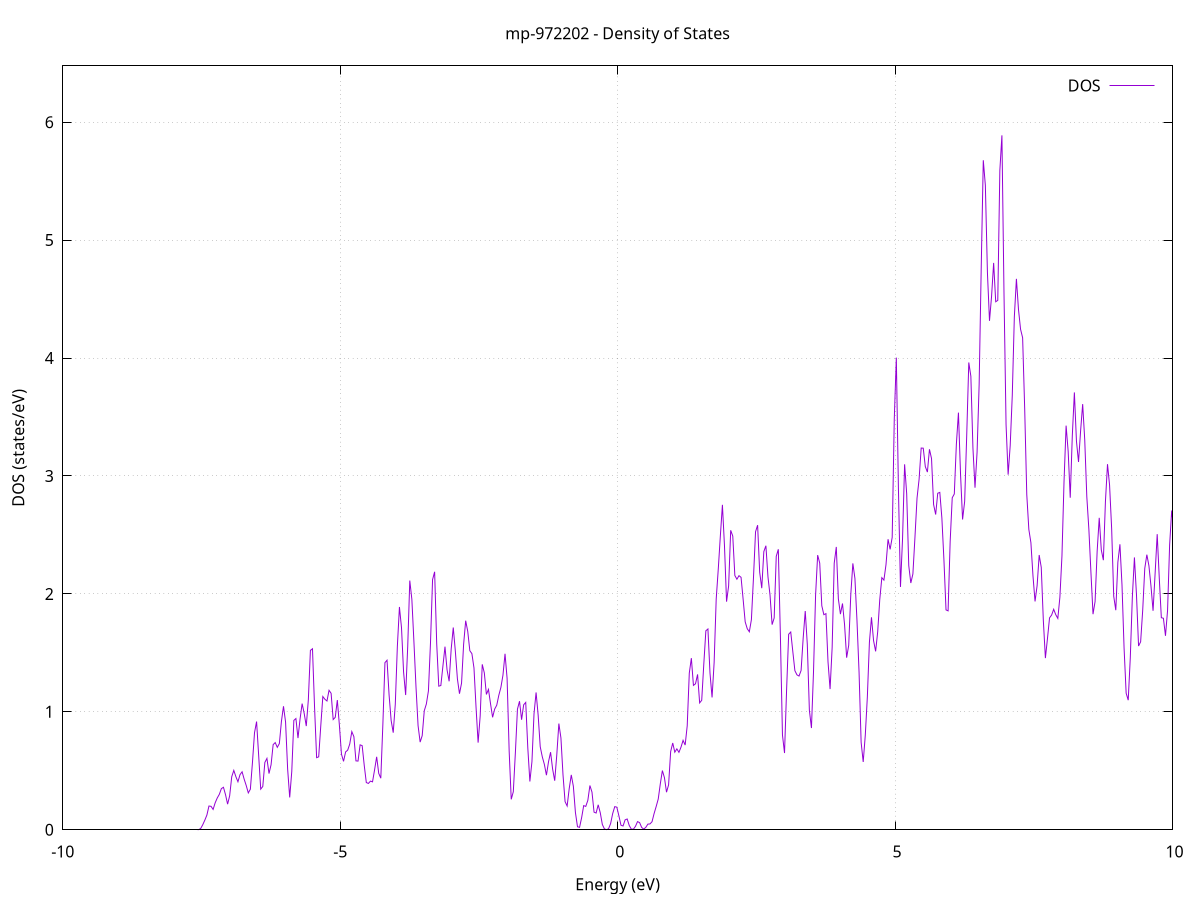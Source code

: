 set title 'mp-972202 - Density of States'
set xlabel 'Energy (eV)'
set ylabel 'DOS (states/eV)'
set grid
set xrange [-10:10]
set yrange [0:6.477]
set xzeroaxis lt -1
set terminal png size 800,600
set output 'mp-972202_dos_gnuplot.png'
plot '-' using 1:2 with lines title 'DOS'
-34.194600 0.000000
-34.157300 0.000000
-34.120000 0.000000
-34.082700 0.000000
-34.045300 0.000000
-34.008000 0.000000
-33.970700 0.000000
-33.933400 0.000000
-33.896100 0.000000
-33.858800 0.000000
-33.821500 0.000000
-33.784100 0.000000
-33.746800 0.000000
-33.709500 0.000000
-33.672200 0.000000
-33.634900 0.000000
-33.597600 0.000000
-33.560300 0.000000
-33.522900 0.000000
-33.485600 0.000000
-33.448300 0.000000
-33.411000 0.000000
-33.373700 0.000000
-33.336400 0.000000
-33.299100 0.000000
-33.261700 0.000000
-33.224400 0.000000
-33.187100 0.000000
-33.149800 0.000000
-33.112500 0.000000
-33.075200 0.000000
-33.037900 0.000000
-33.000500 0.000000
-32.963200 0.000000
-32.925900 0.000000
-32.888600 0.000000
-32.851300 0.000000
-32.814000 0.000000
-32.776700 0.000000
-32.739300 0.000000
-32.702000 0.000000
-32.664700 0.000000
-32.627400 0.000000
-32.590100 0.000000
-32.552800 0.000000
-32.515500 0.000000
-32.478100 0.000000
-32.440800 0.000000
-32.403500 0.000000
-32.366200 0.000000
-32.328900 0.000000
-32.291600 0.000000
-32.254300 0.000000
-32.216900 0.000000
-32.179600 0.000000
-32.142300 0.000000
-32.105000 0.000000
-32.067700 0.000000
-32.030400 0.000000
-31.993100 0.000000
-31.955700 0.000000
-31.918400 0.000000
-31.881100 0.000000
-31.843800 0.000000
-31.806500 0.000000
-31.769200 0.000000
-31.731900 0.000000
-31.694500 0.000000
-31.657200 0.000000
-31.619900 0.000000
-31.582600 0.000000
-31.545300 0.000000
-31.508000 0.000000
-31.470700 0.000000
-31.433300 0.000000
-31.396000 0.000000
-31.358700 0.000000
-31.321400 0.000000
-31.284100 0.000000
-31.246800 0.000000
-31.209500 0.000000
-31.172100 0.000000
-31.134800 0.000000
-31.097500 0.000000
-31.060200 0.000000
-31.022900 0.000000
-30.985600 0.000000
-30.948300 0.000700
-30.910900 0.046700
-30.873600 1.164200
-30.836300 11.062900
-30.799000 41.377500
-30.761700 61.744300
-30.724400 36.414300
-30.687100 8.266000
-30.649700 0.698400
-30.612400 0.021300
-30.575100 0.000200
-30.537800 0.000000
-30.500500 0.000000
-30.463200 0.000000
-30.425900 0.000000
-30.388500 0.000000
-30.351200 0.000000
-30.313900 0.000000
-30.276600 0.000000
-30.239300 0.000000
-30.202000 0.000000
-30.164700 0.000000
-30.127300 0.000000
-30.090000 0.000000
-30.052700 0.000000
-30.015400 0.000000
-29.978100 0.000000
-29.940800 0.000000
-29.903500 0.000000
-29.866100 0.000000
-29.828800 0.000000
-29.791500 0.000000
-29.754200 0.000000
-29.716900 0.000000
-29.679600 0.000000
-29.642300 0.000000
-29.605000 0.000000
-29.567600 0.000000
-29.530300 0.000000
-29.493000 0.000000
-29.455700 0.000000
-29.418400 0.000000
-29.381100 0.000000
-29.343800 0.000000
-29.306400 0.000000
-29.269100 0.000000
-29.231800 0.000000
-29.194500 0.000000
-29.157200 0.000000
-29.119900 0.000000
-29.082600 0.000000
-29.045200 0.000000
-29.007900 0.000000
-28.970600 0.000000
-28.933300 0.000000
-28.896000 0.000000
-28.858700 0.000000
-28.821400 0.000000
-28.784000 0.000000
-28.746700 0.000000
-28.709400 0.000000
-28.672100 0.000000
-28.634800 0.000000
-28.597500 0.000000
-28.560200 0.000000
-28.522800 0.000000
-28.485500 0.000000
-28.448200 0.000000
-28.410900 0.000000
-28.373600 0.000000
-28.336300 0.000000
-28.299000 0.000000
-28.261600 0.000000
-28.224300 0.000000
-28.187000 0.000000
-28.149700 0.000000
-28.112400 0.000000
-28.075100 0.000000
-28.037800 0.000000
-28.000400 0.000000
-27.963100 0.000000
-27.925800 0.000000
-27.888500 0.000000
-27.851200 0.000000
-27.813900 0.000000
-27.776600 0.000000
-27.739200 0.000000
-27.701900 0.000000
-27.664600 0.000000
-27.627300 0.000000
-27.590000 0.000000
-27.552700 0.000000
-27.515400 0.000000
-27.478000 0.000000
-27.440700 0.000000
-27.403400 0.000000
-27.366100 0.000000
-27.328800 0.000000
-27.291500 0.000000
-27.254200 0.000000
-27.216800 0.000000
-27.179500 0.000000
-27.142200 0.000000
-27.104900 0.000000
-27.067600 0.000000
-27.030300 0.000000
-26.993000 0.000000
-26.955600 0.000000
-26.918300 0.000000
-26.881000 0.000000
-26.843700 0.000000
-26.806400 0.000000
-26.769100 0.000000
-26.731800 0.000000
-26.694400 0.000000
-26.657100 0.000000
-26.619800 0.000000
-26.582500 0.000000
-26.545200 0.000000
-26.507900 0.000000
-26.470600 0.000000
-26.433200 0.000000
-26.395900 0.000000
-26.358600 0.000000
-26.321300 0.000000
-26.284000 0.000000
-26.246700 0.000000
-26.209400 0.000000
-26.172000 0.000000
-26.134700 0.000000
-26.097400 0.000000
-26.060100 0.000000
-26.022800 0.000000
-25.985500 0.000000
-25.948200 0.000000
-25.910800 0.000000
-25.873500 0.000000
-25.836200 0.000000
-25.798900 0.000000
-25.761600 0.000000
-25.724300 0.000000
-25.687000 0.000000
-25.649600 0.000000
-25.612300 0.000000
-25.575000 0.000000
-25.537700 0.000000
-25.500400 0.000000
-25.463100 0.000000
-25.425800 0.000000
-25.388400 0.000000
-25.351100 0.000000
-25.313800 0.000000
-25.276500 0.000000
-25.239200 0.000000
-25.201900 0.000000
-25.164600 0.000000
-25.127200 0.000000
-25.089900 0.000000
-25.052600 0.000000
-25.015300 0.000000
-24.978000 0.000000
-24.940700 0.000000
-24.903400 0.000000
-24.866000 0.000000
-24.828700 0.000000
-24.791400 0.000000
-24.754100 0.000000
-24.716800 0.000000
-24.679500 0.000000
-24.642200 0.000000
-24.604800 0.000000
-24.567500 0.000000
-24.530200 0.000000
-24.492900 0.000000
-24.455600 0.000000
-24.418300 0.000000
-24.381000 0.000000
-24.343600 0.000000
-24.306300 0.000000
-24.269000 0.000000
-24.231700 0.000000
-24.194400 0.000000
-24.157100 0.000000
-24.119800 0.000000
-24.082400 0.000000
-24.045100 0.000000
-24.007800 0.000000
-23.970500 0.000000
-23.933200 0.000000
-23.895900 0.000000
-23.858600 0.000000
-23.821200 0.000000
-23.783900 0.000000
-23.746600 0.000000
-23.709300 0.000000
-23.672000 0.000000
-23.634700 0.000000
-23.597400 0.000000
-23.560000 0.000000
-23.522700 0.000000
-23.485400 0.000000
-23.448100 0.000000
-23.410800 0.000000
-23.373500 0.000000
-23.336200 0.000000
-23.298800 0.000000
-23.261500 0.000000
-23.224200 0.000000
-23.186900 0.000000
-23.149600 0.000000
-23.112300 0.000000
-23.075000 0.000000
-23.037600 0.000000
-23.000300 0.000000
-22.963000 0.000000
-22.925700 0.000000
-22.888400 0.000000
-22.851100 0.000000
-22.813800 0.000000
-22.776400 0.000000
-22.739100 0.000000
-22.701800 0.000000
-22.664500 0.000000
-22.627200 0.000000
-22.589900 0.000000
-22.552600 0.000000
-22.515200 0.000000
-22.477900 0.000000
-22.440600 0.000000
-22.403300 0.000000
-22.366000 0.000000
-22.328700 0.000000
-22.291400 0.000000
-22.254000 0.000000
-22.216700 0.000000
-22.179400 0.000000
-22.142100 0.000000
-22.104800 0.000000
-22.067500 0.000000
-22.030200 0.000000
-21.992800 0.000000
-21.955500 0.000000
-21.918200 0.000000
-21.880900 0.000000
-21.843600 0.000000
-21.806300 0.000000
-21.769000 0.000000
-21.731600 0.000000
-21.694300 0.000000
-21.657000 0.000000
-21.619700 0.000000
-21.582400 0.000000
-21.545100 0.000000
-21.507800 0.000000
-21.470400 0.000000
-21.433100 0.000000
-21.395800 0.000000
-21.358500 0.000000
-21.321200 0.000000
-21.283900 0.000000
-21.246600 0.000000
-21.209200 0.000000
-21.171900 0.000000
-21.134600 0.000000
-21.097300 0.000000
-21.060000 0.000000
-21.022700 0.000000
-20.985400 0.000000
-20.948000 0.000000
-20.910700 0.000000
-20.873400 0.000000
-20.836100 0.000000
-20.798800 0.000000
-20.761500 0.000000
-20.724200 0.000000
-20.686800 0.000000
-20.649500 0.000000
-20.612200 0.000000
-20.574900 0.000000
-20.537600 0.000000
-20.500300 0.000000
-20.463000 0.000000
-20.425600 0.000000
-20.388300 0.000000
-20.351000 0.000000
-20.313700 0.000000
-20.276400 0.000000
-20.239100 0.000000
-20.201800 0.000000
-20.164400 0.000000
-20.127100 0.000000
-20.089800 0.000000
-20.052500 0.000000
-20.015200 0.000000
-19.977900 0.000000
-19.940600 0.000000
-19.903200 0.000000
-19.865900 0.000000
-19.828600 0.000000
-19.791300 0.000000
-19.754000 0.000000
-19.716700 0.000000
-19.679400 0.000000
-19.642000 0.000000
-19.604700 0.000000
-19.567400 0.000000
-19.530100 0.000000
-19.492800 0.000000
-19.455500 0.000000
-19.418200 0.000000
-19.380800 0.000000
-19.343500 0.000000
-19.306200 0.000000
-19.268900 0.000000
-19.231600 0.000000
-19.194300 0.000000
-19.157000 0.000000
-19.119600 0.000000
-19.082300 0.000000
-19.045000 0.000000
-19.007700 0.000000
-18.970400 0.000000
-18.933100 0.000000
-18.895800 0.000000
-18.858400 0.000000
-18.821100 0.000000
-18.783800 0.000000
-18.746500 0.000000
-18.709200 0.000000
-18.671900 0.000000
-18.634600 0.000000
-18.597200 0.000000
-18.559900 0.000000
-18.522600 0.000000
-18.485300 0.000000
-18.448000 0.000000
-18.410700 0.000000
-18.373400 0.000000
-18.336000 0.000000
-18.298700 0.000000
-18.261400 0.000000
-18.224100 0.000000
-18.186800 0.000000
-18.149500 0.000000
-18.112200 0.000000
-18.074800 0.000000
-18.037500 0.000000
-18.000200 0.000000
-17.962900 0.000000
-17.925600 0.000000
-17.888300 0.000000
-17.851000 0.000000
-17.813600 0.000000
-17.776300 0.000000
-17.739000 0.000000
-17.701700 0.000000
-17.664400 0.000000
-17.627100 0.000000
-17.589800 0.000000
-17.552400 0.000000
-17.515100 0.000000
-17.477800 0.000000
-17.440500 0.000000
-17.403200 0.000000
-17.365900 0.000000
-17.328600 0.000000
-17.291200 0.000000
-17.253900 0.000000
-17.216600 0.000000
-17.179300 0.000000
-17.142000 0.000000
-17.104700 0.000000
-17.067400 0.000000
-17.030000 0.000000
-16.992700 0.000000
-16.955400 0.000000
-16.918100 0.000000
-16.880800 0.000000
-16.843500 0.000000
-16.806200 0.000000
-16.768800 0.000000
-16.731500 0.000000
-16.694200 0.000000
-16.656900 0.000000
-16.619600 0.000000
-16.582300 0.000000
-16.545000 0.000000
-16.507600 0.000000
-16.470300 0.000000
-16.433000 0.000000
-16.395700 0.000000
-16.358400 0.000000
-16.321100 0.000000
-16.283800 0.000000
-16.246400 0.000000
-16.209100 0.000000
-16.171800 0.000000
-16.134500 0.000000
-16.097200 0.000000
-16.059900 0.000000
-16.022600 0.000000
-15.985200 0.000000
-15.947900 0.000000
-15.910600 0.000000
-15.873300 0.000000
-15.836000 0.000000
-15.798700 0.000000
-15.761400 0.000000
-15.724000 0.000000
-15.686700 0.000000
-15.649400 0.000000
-15.612100 0.000000
-15.574800 0.000000
-15.537500 0.000000
-15.500200 0.000000
-15.462800 0.000000
-15.425500 0.000000
-15.388200 0.000000
-15.350900 0.000000
-15.313600 0.000000
-15.276300 0.000000
-15.239000 0.000000
-15.201600 0.000000
-15.164300 0.000000
-15.127000 0.000000
-15.089700 0.000000
-15.052400 0.000000
-15.015100 0.000000
-14.977800 0.000000
-14.940400 0.000000
-14.903100 0.000000
-14.865800 0.000000
-14.828500 0.000000
-14.791200 0.000000
-14.753900 0.000000
-14.716600 0.000000
-14.679200 0.000000
-14.641900 0.000000
-14.604600 0.000000
-14.567300 0.000000
-14.530000 0.000000
-14.492700 0.000000
-14.455400 0.000000
-14.418000 0.000000
-14.380700 0.000000
-14.343400 0.000000
-14.306100 0.000000
-14.268800 0.000000
-14.231500 0.000000
-14.194200 0.000000
-14.156800 0.000000
-14.119500 0.000000
-14.082200 0.000000
-14.044900 0.000000
-14.007600 0.000000
-13.970300 0.000000
-13.933000 0.000000
-13.895600 0.000000
-13.858300 0.000000
-13.821000 0.000000
-13.783700 0.000000
-13.746400 0.000000
-13.709100 0.000000
-13.671800 0.000000
-13.634400 0.000000
-13.597100 0.000000
-13.559800 0.000000
-13.522500 0.000000
-13.485200 0.000000
-13.447900 0.000000
-13.410600 0.000000
-13.373200 0.000000
-13.335900 0.000000
-13.298600 0.000000
-13.261300 0.000000
-13.224000 0.000000
-13.186700 0.000000
-13.149400 0.000000
-13.112000 0.000000
-13.074700 0.000000
-13.037400 0.000000
-13.000100 0.000000
-12.962800 0.000000
-12.925500 0.000000
-12.888200 0.000000
-12.850800 0.000000
-12.813500 0.000000
-12.776200 0.000000
-12.738900 0.000000
-12.701600 0.000000
-12.664300 0.000000
-12.627000 0.000000
-12.589600 0.000000
-12.552300 0.000000
-12.515000 0.000000
-12.477700 0.000000
-12.440400 0.000000
-12.403100 0.000000
-12.365800 0.000000
-12.328400 0.000000
-12.291100 0.000000
-12.253800 0.000000
-12.216500 0.000000
-12.179200 0.000000
-12.141900 0.000000
-12.104600 0.000000
-12.067200 0.000000
-12.029900 0.000000
-11.992600 0.000000
-11.955300 0.000000
-11.918000 0.000000
-11.880700 0.000000
-11.843400 0.000000
-11.806000 0.000000
-11.768700 0.000000
-11.731400 0.000000
-11.694100 0.000000
-11.656800 0.000000
-11.619500 0.000000
-11.582200 0.000000
-11.544800 0.000000
-11.507500 0.000000
-11.470200 0.000000
-11.432900 0.000000
-11.395600 0.000000
-11.358300 0.000000
-11.321000 0.000000
-11.283600 0.000000
-11.246300 0.000000
-11.209000 0.000000
-11.171700 0.000000
-11.134400 0.000000
-11.097100 0.000000
-11.059800 0.000000
-11.022400 0.000000
-10.985100 0.000000
-10.947800 0.000000
-10.910500 0.000000
-10.873200 0.000000
-10.835900 0.000000
-10.798600 0.000000
-10.761300 0.000000
-10.723900 0.000000
-10.686600 0.000000
-10.649300 0.000000
-10.612000 0.000000
-10.574700 0.000000
-10.537400 0.000000
-10.500100 0.000000
-10.462700 0.000000
-10.425400 0.000000
-10.388100 0.000000
-10.350800 0.000000
-10.313500 0.000000
-10.276200 0.000000
-10.238900 0.000000
-10.201500 0.000000
-10.164200 0.000000
-10.126900 0.000000
-10.089600 0.000000
-10.052300 0.000000
-10.015000 0.000000
-9.977700 0.000000
-9.940300 0.000000
-9.903000 0.000000
-9.865700 0.000000
-9.828400 0.000000
-9.791100 0.000000
-9.753800 0.000000
-9.716500 0.000000
-9.679100 0.000000
-9.641800 0.000000
-9.604500 0.000000
-9.567200 0.000000
-9.529900 0.000000
-9.492600 0.000000
-9.455300 0.000000
-9.417900 0.000000
-9.380600 0.000000
-9.343300 0.000000
-9.306000 0.000000
-9.268700 0.000000
-9.231400 0.000000
-9.194100 0.000000
-9.156700 0.000000
-9.119400 0.000000
-9.082100 0.000000
-9.044800 0.000000
-9.007500 0.000000
-8.970200 0.000000
-8.932900 0.000000
-8.895500 0.000000
-8.858200 0.000000
-8.820900 0.000000
-8.783600 0.000000
-8.746300 0.000000
-8.709000 0.000000
-8.671700 0.000000
-8.634300 0.000000
-8.597000 0.000000
-8.559700 0.000000
-8.522400 0.000000
-8.485100 0.000000
-8.447800 0.000000
-8.410500 0.000000
-8.373100 0.000000
-8.335800 0.000000
-8.298500 0.000000
-8.261200 0.000000
-8.223900 0.000000
-8.186600 0.000000
-8.149300 0.000000
-8.111900 0.000000
-8.074600 0.000000
-8.037300 0.000000
-8.000000 0.000000
-7.962700 0.000000
-7.925400 0.000000
-7.888100 0.000000
-7.850700 0.000000
-7.813400 0.000000
-7.776100 0.000000
-7.738800 0.000000
-7.701500 0.000000
-7.664200 0.000000
-7.626900 0.000000
-7.589500 0.000000
-7.552200 0.001100
-7.514900 0.010700
-7.477600 0.042700
-7.440300 0.081400
-7.403000 0.124800
-7.365700 0.201400
-7.328300 0.198900
-7.291000 0.172500
-7.253700 0.228700
-7.216400 0.269400
-7.179100 0.300300
-7.141800 0.349100
-7.104500 0.360300
-7.067100 0.297500
-7.029800 0.217200
-6.992500 0.288200
-6.955200 0.449800
-6.917900 0.503500
-6.880600 0.450200
-6.843300 0.407100
-6.805900 0.467300
-6.768600 0.491500
-6.731300 0.429200
-6.694000 0.374800
-6.656700 0.312500
-6.619400 0.344000
-6.582100 0.568000
-6.544700 0.822800
-6.507400 0.917600
-6.470100 0.632700
-6.432800 0.344500
-6.395500 0.367300
-6.358200 0.570900
-6.320900 0.605100
-6.283500 0.476600
-6.246200 0.551600
-6.208900 0.721900
-6.171600 0.739300
-6.134300 0.699000
-6.097000 0.730900
-6.059700 0.918900
-6.022300 1.047200
-5.985000 0.913500
-5.947700 0.514700
-5.910400 0.274300
-5.873100 0.494400
-5.835800 0.927500
-5.798500 0.943200
-5.761100 0.777200
-5.723800 0.939200
-5.686500 1.069800
-5.649200 0.986400
-5.611900 0.879100
-5.574600 1.101800
-5.537300 1.521100
-5.499900 1.534800
-5.462600 1.039600
-5.425300 0.611400
-5.388000 0.618500
-5.350700 0.880500
-5.313400 1.129900
-5.276100 1.106500
-5.238700 1.091900
-5.201400 1.182600
-5.164100 1.157000
-5.126800 0.934700
-5.089500 0.953200
-5.052200 1.099700
-5.014900 0.886200
-4.977500 0.640800
-4.940200 0.580300
-4.902900 0.660200
-4.865600 0.675000
-4.828300 0.727200
-4.791000 0.832300
-4.753700 0.789600
-4.716300 0.584200
-4.679000 0.582400
-4.641700 0.720200
-4.604400 0.713500
-4.567100 0.546200
-4.529800 0.400500
-4.492500 0.392800
-4.455100 0.412500
-4.417800 0.406400
-4.380500 0.508700
-4.343200 0.618900
-4.305900 0.478300
-4.268600 0.437300
-4.231300 0.896000
-4.193900 1.417000
-4.156600 1.437600
-4.119300 1.143800
-4.082000 0.926300
-4.044700 0.823400
-4.007400 1.064200
-3.970100 1.556200
-3.932700 1.889000
-3.895400 1.712700
-3.858100 1.337900
-3.820800 1.142400
-3.783500 1.554300
-3.746200 2.113000
-3.708900 1.954200
-3.671500 1.591600
-3.634200 1.210400
-3.596900 0.882900
-3.559600 0.743300
-3.522300 0.798300
-3.485000 1.009300
-3.447700 1.066200
-3.410300 1.177300
-3.373000 1.585200
-3.335700 2.120900
-3.298400 2.187400
-3.261100 1.578500
-3.223800 1.217700
-3.186500 1.223000
-3.149100 1.388400
-3.111800 1.552500
-3.074500 1.355500
-3.037200 1.258900
-2.999900 1.532600
-2.962600 1.715000
-2.925300 1.515600
-2.887900 1.279600
-2.850600 1.153500
-2.813300 1.243400
-2.776000 1.572500
-2.738700 1.772900
-2.701400 1.681300
-2.664100 1.518300
-2.626700 1.493400
-2.589400 1.372500
-2.552100 1.039100
-2.514800 0.738800
-2.477500 0.964900
-2.440200 1.402700
-2.402900 1.330300
-2.365500 1.147600
-2.328200 1.190200
-2.290900 1.068400
-2.253600 0.953500
-2.216300 1.023300
-2.179000 1.056300
-2.141700 1.140200
-2.104300 1.207000
-2.067000 1.310800
-2.029700 1.492000
-1.992400 1.283900
-1.955100 0.666200
-1.917800 0.258100
-1.880500 0.322300
-1.843100 0.654100
-1.805800 1.022800
-1.768500 1.090300
-1.731200 0.933200
-1.693900 1.059600
-1.656600 1.080100
-1.619300 0.694200
-1.581900 0.409300
-1.544600 0.577300
-1.507300 0.983200
-1.470000 1.164400
-1.432700 0.971900
-1.395400 0.704500
-1.358100 0.618600
-1.320700 0.554500
-1.283400 0.462700
-1.246100 0.576300
-1.208800 0.657900
-1.171500 0.513500
-1.134200 0.416000
-1.096900 0.635000
-1.059500 0.900600
-1.022200 0.778700
-0.984900 0.466300
-0.947600 0.238800
-0.910300 0.201600
-0.873000 0.348700
-0.835700 0.465200
-0.798300 0.369100
-0.761000 0.146400
-0.723700 0.025500
-0.686400 0.020600
-0.649100 0.102700
-0.611800 0.204800
-0.574500 0.198200
-0.537100 0.249700
-0.499800 0.375300
-0.462500 0.319100
-0.425200 0.149500
-0.387900 0.142000
-0.350600 0.212000
-0.313300 0.144400
-0.275900 0.045000
-0.238600 0.007400
-0.201300 0.001100
-0.164000 0.008500
-0.126700 0.052500
-0.089400 0.137600
-0.052100 0.196100
-0.014700 0.191800
0.022600 0.117900
0.059900 0.038400
0.097200 0.032100
0.134500 0.084100
0.171800 0.091500
0.209100 0.036100
0.246500 0.005400
0.283800 0.004800
0.321100 0.029200
0.358400 0.069200
0.395700 0.060700
0.433000 0.019900
0.470300 0.005500
0.507700 0.020600
0.545000 0.048000
0.582300 0.049500
0.619600 0.068100
0.656900 0.137400
0.694200 0.197000
0.731500 0.260600
0.768900 0.389500
0.806200 0.502200
0.843500 0.441500
0.880800 0.318600
0.918100 0.380700
0.955400 0.663000
0.992700 0.736100
1.030100 0.657700
1.067400 0.685900
1.104700 0.656700
1.142000 0.700700
1.179300 0.758300
1.216600 0.718300
1.253900 0.881600
1.291300 1.328400
1.328600 1.455200
1.365900 1.224400
1.403200 1.237800
1.440500 1.317400
1.477800 1.075800
1.515100 1.098100
1.552500 1.403200
1.589800 1.687200
1.627100 1.702600
1.664400 1.329000
1.701700 1.122100
1.739000 1.417600
1.776300 1.955900
1.813700 2.211200
1.851000 2.490800
1.888300 2.755000
1.925600 2.406100
1.962900 1.934100
2.000200 2.067800
2.037500 2.539300
2.074900 2.489800
2.112200 2.156100
2.149500 2.124600
2.186800 2.154400
2.224100 2.140500
2.261400 1.955600
2.298700 1.762800
2.336100 1.704500
2.373400 1.678900
2.410700 1.781900
2.448000 2.136200
2.485300 2.526900
2.522600 2.582800
2.559900 2.183600
2.597300 2.048400
2.634600 2.358700
2.671900 2.408300
2.709200 2.145200
2.746500 1.987600
2.783800 1.739500
2.821100 1.795700
2.858500 2.318700
2.895800 2.378300
2.933100 1.644700
2.970400 0.804000
3.007700 0.650800
3.045000 1.187600
3.082300 1.657900
3.119700 1.676800
3.157000 1.511400
3.194300 1.348900
3.231600 1.313600
3.268900 1.303400
3.306200 1.350600
3.343500 1.622600
3.380900 1.854700
3.418200 1.572000
3.455500 1.014000
3.492800 0.862700
3.530100 1.340700
3.567400 1.989100
3.604700 2.328700
3.642100 2.261300
3.679400 1.899400
3.716700 1.823800
3.754000 1.832600
3.791300 1.424700
3.828600 1.193000
3.865900 1.545200
3.903300 2.260500
3.940600 2.398200
3.977900 1.958000
4.015200 1.828600
4.052500 1.918500
4.089800 1.738700
4.127100 1.459200
4.164500 1.564100
4.201800 1.993700
4.239100 2.258700
4.276400 2.131300
4.313700 1.771400
4.351000 1.335400
4.388300 0.741300
4.425700 0.575200
4.463000 0.800300
4.500300 1.125700
4.537600 1.589900
4.574900 1.801400
4.612200 1.604500
4.649500 1.512700
4.686900 1.678600
4.724200 1.952300
4.761500 2.137500
4.798800 2.116900
4.836100 2.246900
4.873400 2.463400
4.910700 2.377500
4.948100 2.479200
4.985400 3.479900
5.022700 4.003200
5.060000 2.901700
5.097300 2.058900
5.134600 2.466500
5.171900 3.098600
5.209300 2.849800
5.246600 2.240100
5.283900 2.092200
5.321200 2.169000
5.358500 2.481400
5.395800 2.812500
5.433100 2.972800
5.470500 3.236700
5.507800 3.235500
5.545100 3.078900
5.582400 3.032800
5.619700 3.226200
5.657000 3.147600
5.694300 2.758100
5.731700 2.672900
5.769000 2.853400
5.806300 2.860600
5.843600 2.642700
5.880900 2.284300
5.918200 1.864300
5.955500 1.856100
5.992900 2.444100
6.030200 2.815200
6.067500 2.847200
6.104800 3.270300
6.142100 3.537000
6.179400 3.020000
6.216700 2.631000
6.254100 2.783900
6.291400 3.346100
6.328700 3.962100
6.366000 3.845600
6.403300 3.237000
6.440600 2.900300
6.477900 3.200200
6.515300 3.776200
6.552600 4.763500
6.589900 5.676800
6.627200 5.464500
6.664500 4.724000
6.701800 4.315300
6.739100 4.523000
6.776500 4.806500
6.813800 4.477000
6.851100 4.488700
6.888400 5.589700
6.925700 5.887900
6.963000 4.553600
7.000300 3.435400
7.037700 3.010900
7.075000 3.257600
7.112300 3.682300
7.149600 4.349300
7.186900 4.671100
7.224200 4.412100
7.261500 4.244400
7.298900 4.171700
7.336200 3.567900
7.373500 2.842500
7.410800 2.546700
7.448100 2.434600
7.485400 2.153700
7.522700 1.936000
7.560100 2.070200
7.597400 2.329700
7.634700 2.224900
7.672000 1.776400
7.709300 1.455600
7.746600 1.621500
7.783900 1.796700
7.821300 1.820400
7.858600 1.869500
7.895900 1.823900
7.933200 1.792100
7.970500 1.972600
8.007800 2.322000
8.045100 2.952200
8.082500 3.426600
8.119800 3.207500
8.157100 2.815700
8.194400 3.342000
8.231700 3.708000
8.269000 3.295500
8.306300 3.118400
8.343600 3.380800
8.381000 3.609300
8.418300 3.306000
8.455600 2.824100
8.492900 2.546400
8.530200 2.179600
8.567500 1.828100
8.604800 1.935600
8.642200 2.362400
8.679500 2.644700
8.716800 2.373000
8.754100 2.285800
8.791400 2.784100
8.828700 3.099900
8.866000 2.922400
8.903400 2.553200
8.940700 1.980200
8.978000 1.861800
9.015300 2.268500
9.052600 2.420700
9.089900 2.074400
9.127200 1.542200
9.164600 1.158300
9.201900 1.098800
9.239200 1.456700
9.276500 1.974800
9.313800 2.309100
9.351100 1.990900
9.388400 1.557900
9.425800 1.594100
9.463100 1.861600
9.500400 2.216100
9.537700 2.332600
9.575000 2.238900
9.612300 2.065900
9.649600 1.856700
9.687000 2.176200
9.724300 2.506500
9.761600 2.135300
9.798900 1.798100
9.836200 1.793400
9.873500 1.644700
9.910800 1.857900
9.948200 2.415000
9.985500 2.706800
10.022800 2.550300
10.060100 2.519900
10.097400 3.250100
10.134700 3.628700
10.172000 3.230000
10.209400 3.384900
10.246700 4.071500
10.284000 4.095100
10.321300 3.282500
10.358600 3.162100
10.395900 3.834300
10.433200 3.844100
10.470600 3.399900
10.507900 3.259200
10.545200 2.898200
10.582500 2.503300
10.619800 2.447900
10.657100 2.486300
10.694400 2.144000
10.731800 1.942200
10.769100 2.112700
10.806400 2.107500
10.843700 2.046300
10.881000 2.617300
10.918300 2.996400
10.955600 2.738400
10.993000 2.708700
11.030300 2.487500
11.067600 1.971800
11.104900 2.016400
11.142200 2.236400
11.179500 2.287900
11.216800 2.498600
11.254200 2.452400
11.291500 2.392400
11.328800 2.423800
11.366100 2.246800
11.403400 2.123400
11.440700 2.134600
11.478000 2.060400
11.515400 1.836600
11.552700 2.336100
11.590000 3.158800
11.627300 3.239600
11.664600 3.045300
11.701900 3.260300
11.739200 3.679700
11.776600 3.520500
11.813900 2.502600
11.851200 1.706700
11.888500 1.386800
11.925800 1.310300
11.963100 1.387000
12.000400 1.240000
12.037800 1.107400
12.075100 1.418000
12.112400 1.720900
12.149700 1.544700
12.187000 1.373300
12.224300 1.486600
12.261600 1.701400
12.299000 1.707200
12.336300 1.548700
12.373600 1.398600
12.410900 1.455600
12.448200 1.742700
12.485500 1.965500
12.522800 1.822000
12.560200 1.563400
12.597500 1.597700
12.634800 1.577100
12.672100 1.529100
12.709400 1.243000
12.746700 0.836000
12.784000 0.782600
12.821400 0.951100
12.858700 1.245800
12.896000 1.294600
12.933300 0.960900
12.970600 0.993000
13.007900 1.552000
13.045200 1.828700
13.082600 1.432200
13.119900 0.975700
13.157200 0.607600
13.194500 0.536100
13.231800 0.710600
13.269100 0.749500
13.306400 0.736100
13.343800 0.681100
13.381100 0.399700
13.418400 0.307900
13.455700 0.550800
13.493000 0.770700
13.530300 0.760400
13.567600 0.629500
13.605000 0.714800
13.642300 0.899600
13.679600 0.922600
13.716900 0.877300
13.754200 0.806000
13.791500 0.894800
13.828800 1.078500
13.866200 1.218200
13.903500 1.365800
13.940800 1.594200
13.978100 1.790900
14.015400 2.014300
14.052700 2.011500
14.090000 2.029600
14.127400 2.267100
14.164700 2.395300
14.202000 2.149900
14.239300 1.499000
14.276600 1.287700
14.313900 1.804800
14.351200 2.117700
14.388600 1.929800
14.425900 1.710900
14.463200 1.724800
14.500500 1.878900
14.537800 1.934100
14.575100 1.555400
14.612400 0.882300
14.649800 0.681700
14.687100 0.824800
14.724400 0.827500
14.761700 0.687400
14.799000 0.482800
14.836300 0.373600
14.873600 0.441900
14.911000 0.494300
14.948300 0.635600
14.985600 0.961700
15.022900 1.281100
15.060200 1.300000
15.097500 1.291500
15.134800 1.466300
15.172200 1.390100
15.209500 1.162300
15.246800 1.346400
15.284100 1.546000
15.321400 1.313800
15.358700 0.951900
15.396000 1.090000
15.433400 1.794200
15.470700 2.251000
15.508000 2.412200
15.545300 2.303300
15.582600 2.165000
15.619900 2.273700
15.657200 2.000100
15.694600 1.947000
15.731900 2.377100
15.769200 2.159500
15.806500 1.866000
15.843800 2.246400
15.881100 2.527000
15.918400 2.451200
15.955800 2.382400
15.993100 2.291500
16.030400 2.154900
16.067700 2.101300
16.105000 2.478300
16.142300 2.951400
16.179600 2.881000
16.217000 3.014500
16.254300 3.007100
16.291600 2.218400
16.328900 1.576300
16.366200 1.562300
16.403500 2.059300
16.440800 2.259700
16.478200 2.297500
16.515500 2.393400
16.552800 2.552400
16.590100 2.710500
16.627400 2.530900
16.664700 2.309100
16.702000 2.172900
16.739400 2.148900
16.776700 2.490200
16.814000 3.369100
16.851300 3.437200
16.888600 2.581600
16.925900 2.233900
16.963200 2.205500
17.000600 2.134100
17.037900 2.197700
17.075200 2.264700
17.112500 2.130000
17.149800 1.959500
17.187100 1.828600
17.224400 1.667600
17.261800 1.829000
17.299100 2.060700
17.336400 2.003800
17.373700 1.965900
17.411000 2.117100
17.448300 2.192900
17.485600 2.209300
17.523000 2.059200
17.560300 1.803800
17.597600 1.698800
17.634900 1.433300
17.672200 1.245300
17.709500 1.599500
17.746800 2.380400
17.784200 2.704600
17.821500 2.504400
17.858800 2.010100
17.896100 1.293200
17.933400 0.895400
17.970700 0.704600
18.008000 0.588100
18.045400 0.768200
18.082700 1.078900
18.120000 1.430400
18.157300 1.969400
18.194600 2.054000
18.231900 1.742000
18.269200 1.887300
18.306600 2.293800
18.343900 2.115100
18.381200 1.827500
18.418500 1.874800
18.455800 1.555700
18.493100 0.994100
18.530400 0.751700
18.567800 0.716600
18.605100 0.832100
18.642400 1.064700
18.679700 1.033800
18.717000 0.953300
18.754300 1.339900
18.791600 2.222700
18.829000 3.145000
18.866300 2.845000
18.903600 2.023800
18.940900 2.018800
18.978200 2.219600
19.015500 2.090800
19.052800 2.157500
19.090200 2.218800
19.127500 2.215600
19.164800 2.662000
19.202100 2.789300
19.239400 2.236600
19.276700 2.017800
19.314000 2.121400
19.351400 2.353000
19.388700 2.580600
19.426000 2.631100
19.463300 2.800300
19.500600 2.477600
19.537900 1.845400
19.575200 1.678700
19.612600 1.916400
19.649900 2.190000
19.687200 2.371500
19.724500 2.292900
19.761800 1.971700
19.799100 3.472800
19.836400 12.784200
19.873800 24.147400
19.911100 18.484300
19.948400 6.811700
19.985700 2.514900
20.023000 1.744900
20.060300 1.715800
20.097600 2.065200
20.135000 2.597000
20.172300 3.090000
20.209600 2.781800
20.246900 2.160100
20.284200 2.051700
20.321500 2.179400
20.358800 2.280600
20.396200 2.232800
20.433500 1.982000
20.470800 1.727800
20.508100 1.548200
20.545400 1.531800
20.582700 1.641500
20.620000 2.122600
20.657400 2.498600
20.694700 2.308700
20.732000 2.113200
20.769300 2.035100
20.806600 1.822700
20.843900 1.635400
20.881200 1.779400
20.918600 2.243600
20.955900 2.471900
20.993200 3.090100
21.030500 3.355000
21.067800 2.785300
21.105100 2.782400
21.142400 3.051600
21.179800 2.453300
21.217100 1.672700
21.254400 1.556800
21.291700 2.046800
21.329000 2.585800
21.366300 2.532300
21.403600 2.208300
21.441000 2.350500
21.478300 2.834000
21.515600 3.143100
21.552900 2.847700
21.590200 2.365200
21.627500 2.336200
21.664800 2.822500
21.702200 2.519600
21.739500 1.780800
21.776800 1.474000
21.814100 1.603800
21.851400 2.195400
21.888700 2.802100
21.926000 2.972400
21.963400 2.756200
22.000700 2.594200
22.038000 2.391700
22.075300 2.195200
22.112600 2.237700
22.149900 2.343000
22.187200 2.309400
22.224600 2.425500
22.261900 2.607000
22.299200 2.472000
22.336500 2.500900
22.373800 2.445600
22.411100 2.451100
22.448400 2.494500
22.485800 2.285200
22.523100 2.564500
22.560400 3.043500
22.597700 2.931300
22.635000 2.523800
22.672300 2.467500
22.709600 2.713300
22.747000 2.705900
22.784300 2.655900
22.821600 2.961600
22.858900 2.940500
22.896200 2.287400
22.933500 2.093400
22.970800 2.055100
23.008200 1.911500
23.045500 1.955200
23.082800 1.958000
23.120100 1.979500
23.157400 1.904300
23.194700 1.980400
23.232000 2.393300
23.269400 2.689800
23.306700 2.587000
23.344000 2.320600
23.381300 2.107600
23.418600 2.078200
23.455900 2.129200
23.493200 2.259200
23.530600 2.969400
23.567900 3.583300
23.605200 3.342300
23.642500 3.220100
23.679800 3.393600
23.717100 3.029100
23.754400 2.693300
23.791800 2.769800
23.829100 2.788700
23.866400 2.835300
23.903700 2.919600
23.941000 2.889400
23.978300 2.922900
24.015600 2.847800
24.053000 2.318300
24.090300 1.834800
24.127600 1.885400
24.164900 1.994400
24.202200 2.117800
24.239500 2.810100
24.276800 3.461400
24.314200 3.117900
24.351500 2.397300
24.388800 1.778500
24.426100 1.252700
24.463400 1.389700
24.500700 1.894000
24.538000 2.202900
24.575400 2.674100
24.612700 3.083300
24.650000 3.262000
24.687300 3.520800
24.724600 3.852800
24.761900 3.926700
24.799200 3.545500
24.836600 2.952900
24.873900 2.210500
24.911200 1.490300
24.948500 1.206200
24.985800 1.472700
25.023100 2.220100
25.060400 2.899100
25.097800 2.824900
25.135100 2.633000
25.172400 2.817700
25.209700 3.011000
25.247000 3.166500
25.284300 2.914400
25.321600 2.614600
25.359000 2.644000
25.396300 2.660300
25.433600 2.452400
25.470900 2.241900
25.508200 2.082600
25.545500 1.993400
25.582800 2.120600
25.620200 2.714500
25.657500 3.335400
25.694800 3.425800
25.732100 3.039000
25.769400 2.682200
25.806700 2.573700
25.844000 2.811100
25.881400 3.032400
25.918700 2.753200
25.956000 2.463700
25.993300 2.363300
26.030600 2.211400
26.067900 2.488900
26.105200 2.783000
26.142600 2.726000
26.179900 2.931000
26.217200 2.931000
26.254500 2.671000
26.291800 2.331100
26.329100 1.983300
26.366400 2.212300
26.403800 2.884700
26.441100 3.418900
26.478400 3.380200
26.515700 3.041800
26.553000 2.914800
26.590300 2.746100
26.627600 2.467800
26.665000 2.321000
26.702300 2.575200
26.739600 2.753300
26.776900 2.745200
26.814200 2.848300
26.851500 2.655300
26.888800 2.192600
26.926200 2.299200
26.963500 2.864200
27.000800 2.997600
27.038100 2.686700
27.075400 2.340300
27.112700 2.606300
27.150000 3.117900
27.187400 3.008500
27.224700 2.558200
27.262000 2.448300
27.299300 2.720900
27.336600 2.618500
27.373900 1.962000
27.411200 1.910300
27.448500 2.550100
27.485900 2.805100
27.523200 2.592500
27.560500 2.296100
27.597800 2.435100
27.635100 2.747100
27.672400 2.664700
27.709700 2.721100
27.747100 2.981600
27.784400 2.921700
27.821700 2.536100
27.859000 2.180900
27.896300 2.098400
27.933600 2.393900
27.970900 2.743700
28.008300 2.709100
28.045600 2.672600
28.082900 2.845700
28.120200 3.000700
28.157500 2.926400
28.194800 2.831900
28.232100 2.774600
28.269500 2.553300
28.306800 2.405200
28.344100 2.334800
28.381400 2.306600
28.418700 2.489100
28.456000 2.936200
28.493300 3.148800
28.530700 3.016000
28.568000 2.865600
28.605300 2.621400
28.642600 2.739700
28.679900 3.289400
28.717200 3.259300
28.754500 2.691000
28.791900 2.469600
28.829200 2.429000
28.866500 2.264500
28.903800 2.298200
28.941100 2.522600
28.978400 2.742800
29.015700 2.849800
29.053100 2.770400
29.090400 2.570500
29.127700 2.613700
29.165000 2.634900
29.202300 2.511800
29.239600 2.907300
29.276900 3.084600
29.314300 3.049600
29.351600 3.334400
29.388900 2.852000
29.426200 1.987100
29.463500 1.808400
29.500800 1.867300
29.538100 2.242200
29.575500 3.139100
29.612800 3.744700
29.650100 3.765500
29.687400 3.602100
29.724700 3.219200
29.762000 2.904200
29.799300 2.831700
29.836700 2.672100
29.874000 2.709000
29.911300 2.893500
29.948600 2.962700
29.985900 2.708700
30.023200 2.253000
30.060500 2.637500
30.097900 3.597600
30.135200 3.574600
30.172500 2.774500
30.209800 2.399700
30.247100 2.620900
30.284400 2.466900
30.321700 2.067200
30.359100 2.462200
30.396400 3.244000
30.433700 3.361000
30.471000 3.009600
30.508300 2.778500
30.545600 2.699800
30.582900 2.698700
30.620300 2.776000
30.657600 3.000100
30.694900 3.258400
30.732200 3.350900
30.769500 3.144700
30.806800 3.028300
30.844100 3.028000
30.881500 2.951700
30.918800 2.908300
30.956100 2.844400
30.993400 2.796700
31.030700 2.933100
31.068000 2.820900
31.105300 2.674300
31.142700 2.813000
31.180000 3.426800
31.217300 3.475600
31.254600 2.675900
31.291900 2.569000
31.329200 3.121600
31.366500 3.716800
31.403900 4.283600
31.441200 4.117600
31.478500 3.207000
31.515800 2.648900
31.553100 2.448100
31.590400 2.277700
31.627700 2.228300
31.665100 2.283000
31.702400 2.241300
31.739700 2.481900
31.777000 3.189300
31.814300 3.859700
31.851600 3.808800
31.888900 3.220500
31.926300 2.831400
31.963600 2.847300
32.000900 2.905500
32.038200 2.974000
32.075500 3.208100
32.112800 3.190500
32.150100 3.099000
32.187500 2.834900
32.224800 2.798300
32.262100 3.305000
32.299400 3.508500
32.336700 3.188700
32.374000 3.062300
32.411300 3.012500
32.448700 2.894600
32.486000 2.985300
32.523300 2.657900
32.560600 2.341000
32.597900 2.766500
32.635200 3.344400
32.672500 3.215400
32.709900 2.699300
32.747200 2.127600
32.784500 2.022100
32.821800 2.620200
32.859100 2.793700
32.896400 2.700600
32.933700 2.979000
32.971100 3.436000
33.008400 3.372000
33.045700 2.380200
33.083000 1.951100
33.120300 2.518900
33.157600 2.761800
33.194900 2.607500
33.232300 2.496000
33.269600 2.276300
33.306900 1.990900
33.344200 1.863800
33.381500 2.381800
33.418800 3.282700
33.456100 3.551800
33.493500 2.886500
33.530800 2.359800
33.568100 2.488400
33.605400 2.857500
33.642700 3.126300
33.680000 3.383100
33.717300 3.809600
33.754700 4.236700
33.792000 3.990300
33.829300 3.244100
33.866600 2.360800
33.903900 1.754800
33.941200 1.938100
33.978500 2.563400
34.015900 3.321900
34.053200 4.129000
34.090500 3.797500
34.127800 2.637100
34.165100 2.213100
34.202400 2.256700
34.239700 2.318400
34.277100 2.247700
34.314400 2.460800
34.351700 3.069600
34.389000 2.937100
34.426300 2.330200
34.463600 1.747900
34.500900 1.830600
34.538300 2.363100
34.575600 2.500800
34.612900 2.862000
34.650200 3.276200
34.687500 3.431900
34.724800 3.256900
34.762100 2.766300
34.799500 2.921800
34.836800 3.508100
34.874100 3.938900
34.911400 3.647600
34.948700 2.653100
34.986000 1.892400
35.023300 1.900300
35.060700 2.067800
35.098000 1.949800
35.135300 1.903800
35.172600 1.865100
35.209900 1.973900
35.247200 1.993800
35.284500 1.940100
35.321900 2.094000
35.359200 1.849900
35.396500 1.617300
35.433800 1.669000
35.471100 1.844600
35.508400 1.826100
35.545700 1.514800
35.583100 1.265900
35.620400 1.294300
35.657700 1.433100
35.695000 1.473000
35.732300 1.294400
35.769600 0.738100
35.806900 0.298500
35.844300 0.240300
35.881600 0.563900
35.918900 1.077100
35.956200 1.232000
35.993500 0.805900
36.030800 0.369200
36.068100 0.351400
36.105500 0.469700
36.142800 0.470300
36.180100 0.439000
36.217400 0.532000
36.254700 0.578300
36.292000 0.365900
36.329300 0.194900
36.366700 0.196400
36.404000 0.202100
36.441300 0.319400
36.478600 0.571300
36.515900 0.582000
36.553200 0.396400
36.590500 0.271100
36.627900 0.240700
36.665200 0.252400
36.702500 0.208400
36.739800 0.164100
36.777100 0.139900
36.814400 0.105500
36.851700 0.103500
36.889100 0.094400
36.926400 0.051900
36.963700 0.087800
37.001000 0.175200
37.038300 0.184500
37.075600 0.117100
37.112900 0.038700
37.150300 0.005300
37.187600 0.000300
37.224900 0.000000
37.262200 0.000000
37.299500 0.000000
37.336800 0.000000
37.374100 0.000000
37.411500 0.000000
37.448800 0.000000
37.486100 0.000000
37.523400 0.000000
37.560700 0.000000
37.598000 0.000000
37.635300 0.000000
37.672700 0.000000
37.710000 0.000000
37.747300 0.000000
37.784600 0.000000
37.821900 0.000000
37.859200 0.000000
37.896500 0.000000
37.933900 0.000000
37.971200 0.000000
38.008500 0.000000
38.045800 0.000000
38.083100 0.000000
38.120400 0.000000
38.157700 0.000000
38.195100 0.000000
38.232400 0.000000
38.269700 0.000000
38.307000 0.000000
38.344300 0.000000
38.381600 0.000000
38.418900 0.000000
38.456300 0.000000
38.493600 0.000000
38.530900 0.000000
38.568200 0.000000
38.605500 0.000000
38.642800 0.000000
38.680100 0.000000
38.717500 0.000000
38.754800 0.000000
38.792100 0.000000
38.829400 0.000000
38.866700 0.000000
38.904000 0.000000
38.941300 0.000000
38.978700 0.000000
39.016000 0.000000
39.053300 0.000000
39.090600 0.000000
39.127900 0.000000
39.165200 0.000000
39.202500 0.000000
39.239900 0.000000
39.277200 0.000000
39.314500 0.000000
39.351800 0.000000
39.389100 0.000000
39.426400 0.000000
39.463700 0.000000
39.501100 0.000000
39.538400 0.000000
39.575700 0.000000
39.613000 0.000000
39.650300 0.000000
39.687600 0.000000
39.724900 0.000000
39.762300 0.000000
39.799600 0.000000
39.836900 0.000000
39.874200 0.000000
39.911500 0.000000
39.948800 0.000000
39.986100 0.000000
40.023500 0.000000
40.060800 0.000000
40.098100 0.000000
40.135400 0.000000
40.172700 0.000000
40.210000 0.000000
40.247300 0.000000
40.284700 0.000000
40.322000 0.000000
40.359300 0.000000
40.396600 0.000000
40.433900 0.000000
e
